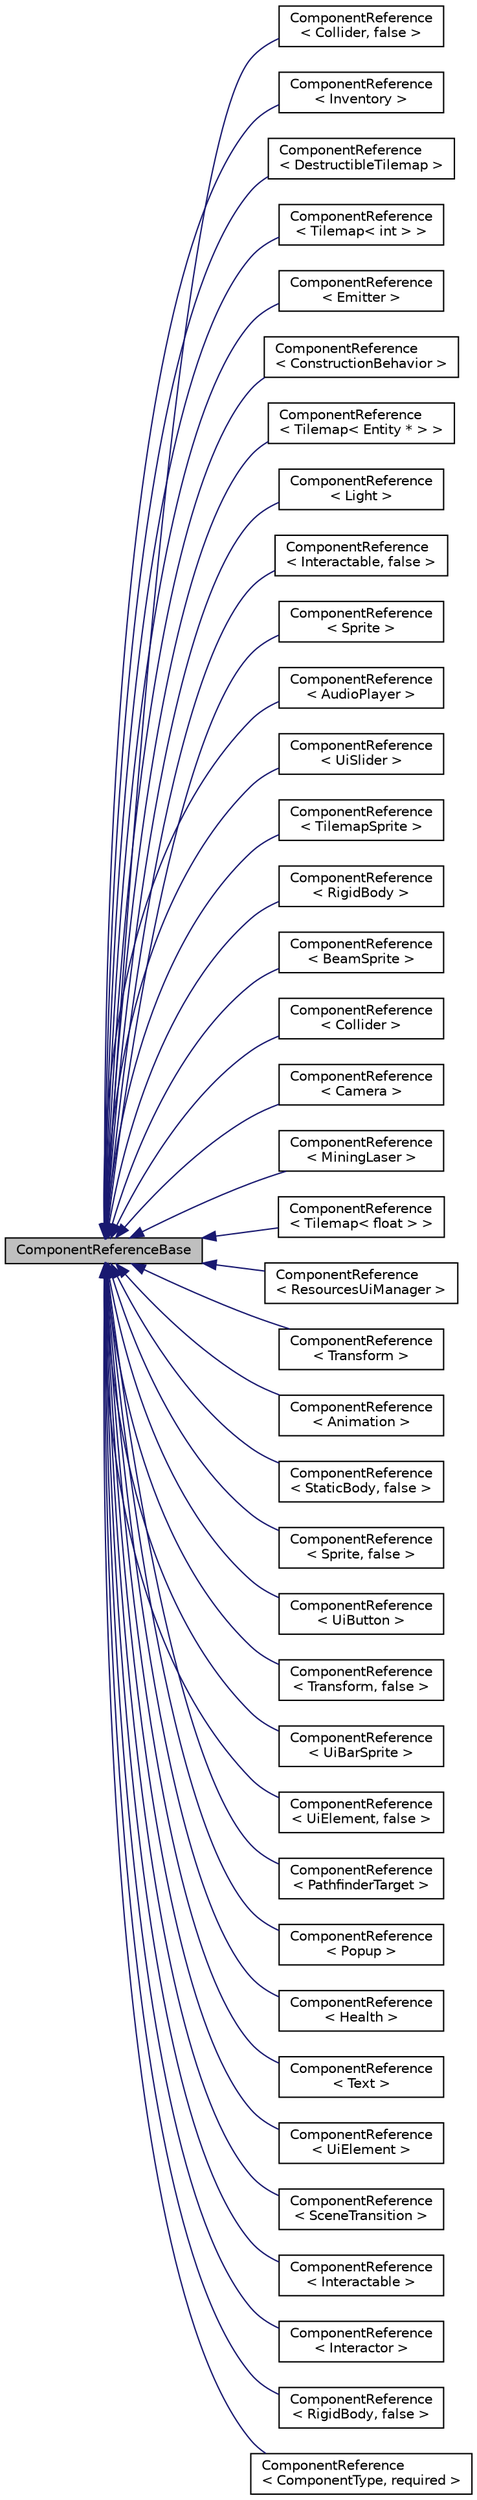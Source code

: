 digraph "ComponentReferenceBase"
{
 // LATEX_PDF_SIZE
  edge [fontname="Helvetica",fontsize="10",labelfontname="Helvetica",labelfontsize="10"];
  node [fontname="Helvetica",fontsize="10",shape=record];
  rankdir="LR";
  Node1 [label="ComponentReferenceBase",height=0.2,width=0.4,color="black", fillcolor="grey75", style="filled", fontcolor="black",tooltip="abstract base class for templatized ComponentReferences"];
  Node1 -> Node2 [dir="back",color="midnightblue",fontsize="10",style="solid"];
  Node2 [label="ComponentReference\l\< Collider, false \>",height=0.2,width=0.4,color="black", fillcolor="white", style="filled",URL="$classComponentReference.html",tooltip=" "];
  Node1 -> Node3 [dir="back",color="midnightblue",fontsize="10",style="solid"];
  Node3 [label="ComponentReference\l\< Inventory \>",height=0.2,width=0.4,color="black", fillcolor="white", style="filled",URL="$classComponentReference.html",tooltip=" "];
  Node1 -> Node4 [dir="back",color="midnightblue",fontsize="10",style="solid"];
  Node4 [label="ComponentReference\l\< DestructibleTilemap \>",height=0.2,width=0.4,color="black", fillcolor="white", style="filled",URL="$classComponentReference.html",tooltip=" "];
  Node1 -> Node5 [dir="back",color="midnightblue",fontsize="10",style="solid"];
  Node5 [label="ComponentReference\l\< Tilemap\< int \> \>",height=0.2,width=0.4,color="black", fillcolor="white", style="filled",URL="$classComponentReference.html",tooltip=" "];
  Node1 -> Node6 [dir="back",color="midnightblue",fontsize="10",style="solid"];
  Node6 [label="ComponentReference\l\< Emitter \>",height=0.2,width=0.4,color="black", fillcolor="white", style="filled",URL="$classComponentReference.html",tooltip=" "];
  Node1 -> Node7 [dir="back",color="midnightblue",fontsize="10",style="solid"];
  Node7 [label="ComponentReference\l\< ConstructionBehavior \>",height=0.2,width=0.4,color="black", fillcolor="white", style="filled",URL="$classComponentReference.html",tooltip=" "];
  Node1 -> Node8 [dir="back",color="midnightblue",fontsize="10",style="solid"];
  Node8 [label="ComponentReference\l\< Tilemap\< Entity * \> \>",height=0.2,width=0.4,color="black", fillcolor="white", style="filled",URL="$classComponentReference.html",tooltip=" "];
  Node1 -> Node9 [dir="back",color="midnightblue",fontsize="10",style="solid"];
  Node9 [label="ComponentReference\l\< Light \>",height=0.2,width=0.4,color="black", fillcolor="white", style="filled",URL="$classComponentReference.html",tooltip=" "];
  Node1 -> Node10 [dir="back",color="midnightblue",fontsize="10",style="solid"];
  Node10 [label="ComponentReference\l\< Interactable, false \>",height=0.2,width=0.4,color="black", fillcolor="white", style="filled",URL="$classComponentReference.html",tooltip=" "];
  Node1 -> Node11 [dir="back",color="midnightblue",fontsize="10",style="solid"];
  Node11 [label="ComponentReference\l\< Sprite \>",height=0.2,width=0.4,color="black", fillcolor="white", style="filled",URL="$classComponentReference.html",tooltip=" "];
  Node1 -> Node12 [dir="back",color="midnightblue",fontsize="10",style="solid"];
  Node12 [label="ComponentReference\l\< AudioPlayer \>",height=0.2,width=0.4,color="black", fillcolor="white", style="filled",URL="$classComponentReference.html",tooltip=" "];
  Node1 -> Node13 [dir="back",color="midnightblue",fontsize="10",style="solid"];
  Node13 [label="ComponentReference\l\< UiSlider \>",height=0.2,width=0.4,color="black", fillcolor="white", style="filled",URL="$classComponentReference.html",tooltip=" "];
  Node1 -> Node14 [dir="back",color="midnightblue",fontsize="10",style="solid"];
  Node14 [label="ComponentReference\l\< TilemapSprite \>",height=0.2,width=0.4,color="black", fillcolor="white", style="filled",URL="$classComponentReference.html",tooltip=" "];
  Node1 -> Node15 [dir="back",color="midnightblue",fontsize="10",style="solid"];
  Node15 [label="ComponentReference\l\< RigidBody \>",height=0.2,width=0.4,color="black", fillcolor="white", style="filled",URL="$classComponentReference.html",tooltip=" "];
  Node1 -> Node16 [dir="back",color="midnightblue",fontsize="10",style="solid"];
  Node16 [label="ComponentReference\l\< BeamSprite \>",height=0.2,width=0.4,color="black", fillcolor="white", style="filled",URL="$classComponentReference.html",tooltip=" "];
  Node1 -> Node17 [dir="back",color="midnightblue",fontsize="10",style="solid"];
  Node17 [label="ComponentReference\l\< Collider \>",height=0.2,width=0.4,color="black", fillcolor="white", style="filled",URL="$classComponentReference.html",tooltip=" "];
  Node1 -> Node18 [dir="back",color="midnightblue",fontsize="10",style="solid"];
  Node18 [label="ComponentReference\l\< Camera \>",height=0.2,width=0.4,color="black", fillcolor="white", style="filled",URL="$classComponentReference.html",tooltip=" "];
  Node1 -> Node19 [dir="back",color="midnightblue",fontsize="10",style="solid"];
  Node19 [label="ComponentReference\l\< MiningLaser \>",height=0.2,width=0.4,color="black", fillcolor="white", style="filled",URL="$classComponentReference.html",tooltip=" "];
  Node1 -> Node20 [dir="back",color="midnightblue",fontsize="10",style="solid"];
  Node20 [label="ComponentReference\l\< Tilemap\< float \> \>",height=0.2,width=0.4,color="black", fillcolor="white", style="filled",URL="$classComponentReference.html",tooltip=" "];
  Node1 -> Node21 [dir="back",color="midnightblue",fontsize="10",style="solid"];
  Node21 [label="ComponentReference\l\< ResourcesUiManager \>",height=0.2,width=0.4,color="black", fillcolor="white", style="filled",URL="$classComponentReference.html",tooltip=" "];
  Node1 -> Node22 [dir="back",color="midnightblue",fontsize="10",style="solid"];
  Node22 [label="ComponentReference\l\< Transform \>",height=0.2,width=0.4,color="black", fillcolor="white", style="filled",URL="$classComponentReference.html",tooltip=" "];
  Node1 -> Node23 [dir="back",color="midnightblue",fontsize="10",style="solid"];
  Node23 [label="ComponentReference\l\< Animation \>",height=0.2,width=0.4,color="black", fillcolor="white", style="filled",URL="$classComponentReference.html",tooltip=" "];
  Node1 -> Node24 [dir="back",color="midnightblue",fontsize="10",style="solid"];
  Node24 [label="ComponentReference\l\< StaticBody, false \>",height=0.2,width=0.4,color="black", fillcolor="white", style="filled",URL="$classComponentReference.html",tooltip=" "];
  Node1 -> Node25 [dir="back",color="midnightblue",fontsize="10",style="solid"];
  Node25 [label="ComponentReference\l\< Sprite, false \>",height=0.2,width=0.4,color="black", fillcolor="white", style="filled",URL="$classComponentReference.html",tooltip=" "];
  Node1 -> Node26 [dir="back",color="midnightblue",fontsize="10",style="solid"];
  Node26 [label="ComponentReference\l\< UiButton \>",height=0.2,width=0.4,color="black", fillcolor="white", style="filled",URL="$classComponentReference.html",tooltip=" "];
  Node1 -> Node27 [dir="back",color="midnightblue",fontsize="10",style="solid"];
  Node27 [label="ComponentReference\l\< Transform, false \>",height=0.2,width=0.4,color="black", fillcolor="white", style="filled",URL="$classComponentReference.html",tooltip=" "];
  Node1 -> Node28 [dir="back",color="midnightblue",fontsize="10",style="solid"];
  Node28 [label="ComponentReference\l\< UiBarSprite \>",height=0.2,width=0.4,color="black", fillcolor="white", style="filled",URL="$classComponentReference.html",tooltip=" "];
  Node1 -> Node29 [dir="back",color="midnightblue",fontsize="10",style="solid"];
  Node29 [label="ComponentReference\l\< UiElement, false \>",height=0.2,width=0.4,color="black", fillcolor="white", style="filled",URL="$classComponentReference.html",tooltip=" "];
  Node1 -> Node30 [dir="back",color="midnightblue",fontsize="10",style="solid"];
  Node30 [label="ComponentReference\l\< PathfinderTarget \>",height=0.2,width=0.4,color="black", fillcolor="white", style="filled",URL="$classComponentReference.html",tooltip=" "];
  Node1 -> Node31 [dir="back",color="midnightblue",fontsize="10",style="solid"];
  Node31 [label="ComponentReference\l\< Popup \>",height=0.2,width=0.4,color="black", fillcolor="white", style="filled",URL="$classComponentReference.html",tooltip=" "];
  Node1 -> Node32 [dir="back",color="midnightblue",fontsize="10",style="solid"];
  Node32 [label="ComponentReference\l\< Health \>",height=0.2,width=0.4,color="black", fillcolor="white", style="filled",URL="$classComponentReference.html",tooltip=" "];
  Node1 -> Node33 [dir="back",color="midnightblue",fontsize="10",style="solid"];
  Node33 [label="ComponentReference\l\< Text \>",height=0.2,width=0.4,color="black", fillcolor="white", style="filled",URL="$classComponentReference.html",tooltip=" "];
  Node1 -> Node34 [dir="back",color="midnightblue",fontsize="10",style="solid"];
  Node34 [label="ComponentReference\l\< UiElement \>",height=0.2,width=0.4,color="black", fillcolor="white", style="filled",URL="$classComponentReference.html",tooltip=" "];
  Node1 -> Node35 [dir="back",color="midnightblue",fontsize="10",style="solid"];
  Node35 [label="ComponentReference\l\< SceneTransition \>",height=0.2,width=0.4,color="black", fillcolor="white", style="filled",URL="$classComponentReference.html",tooltip=" "];
  Node1 -> Node36 [dir="back",color="midnightblue",fontsize="10",style="solid"];
  Node36 [label="ComponentReference\l\< Interactable \>",height=0.2,width=0.4,color="black", fillcolor="white", style="filled",URL="$classComponentReference.html",tooltip=" "];
  Node1 -> Node37 [dir="back",color="midnightblue",fontsize="10",style="solid"];
  Node37 [label="ComponentReference\l\< Interactor \>",height=0.2,width=0.4,color="black", fillcolor="white", style="filled",URL="$classComponentReference.html",tooltip=" "];
  Node1 -> Node38 [dir="back",color="midnightblue",fontsize="10",style="solid"];
  Node38 [label="ComponentReference\l\< RigidBody, false \>",height=0.2,width=0.4,color="black", fillcolor="white", style="filled",URL="$classComponentReference.html",tooltip=" "];
  Node1 -> Node39 [dir="back",color="midnightblue",fontsize="10",style="solid"];
  Node39 [label="ComponentReference\l\< ComponentType, required \>",height=0.2,width=0.4,color="black", fillcolor="white", style="filled",URL="$classComponentReference.html",tooltip="a reference to a component in the scene"];
}
